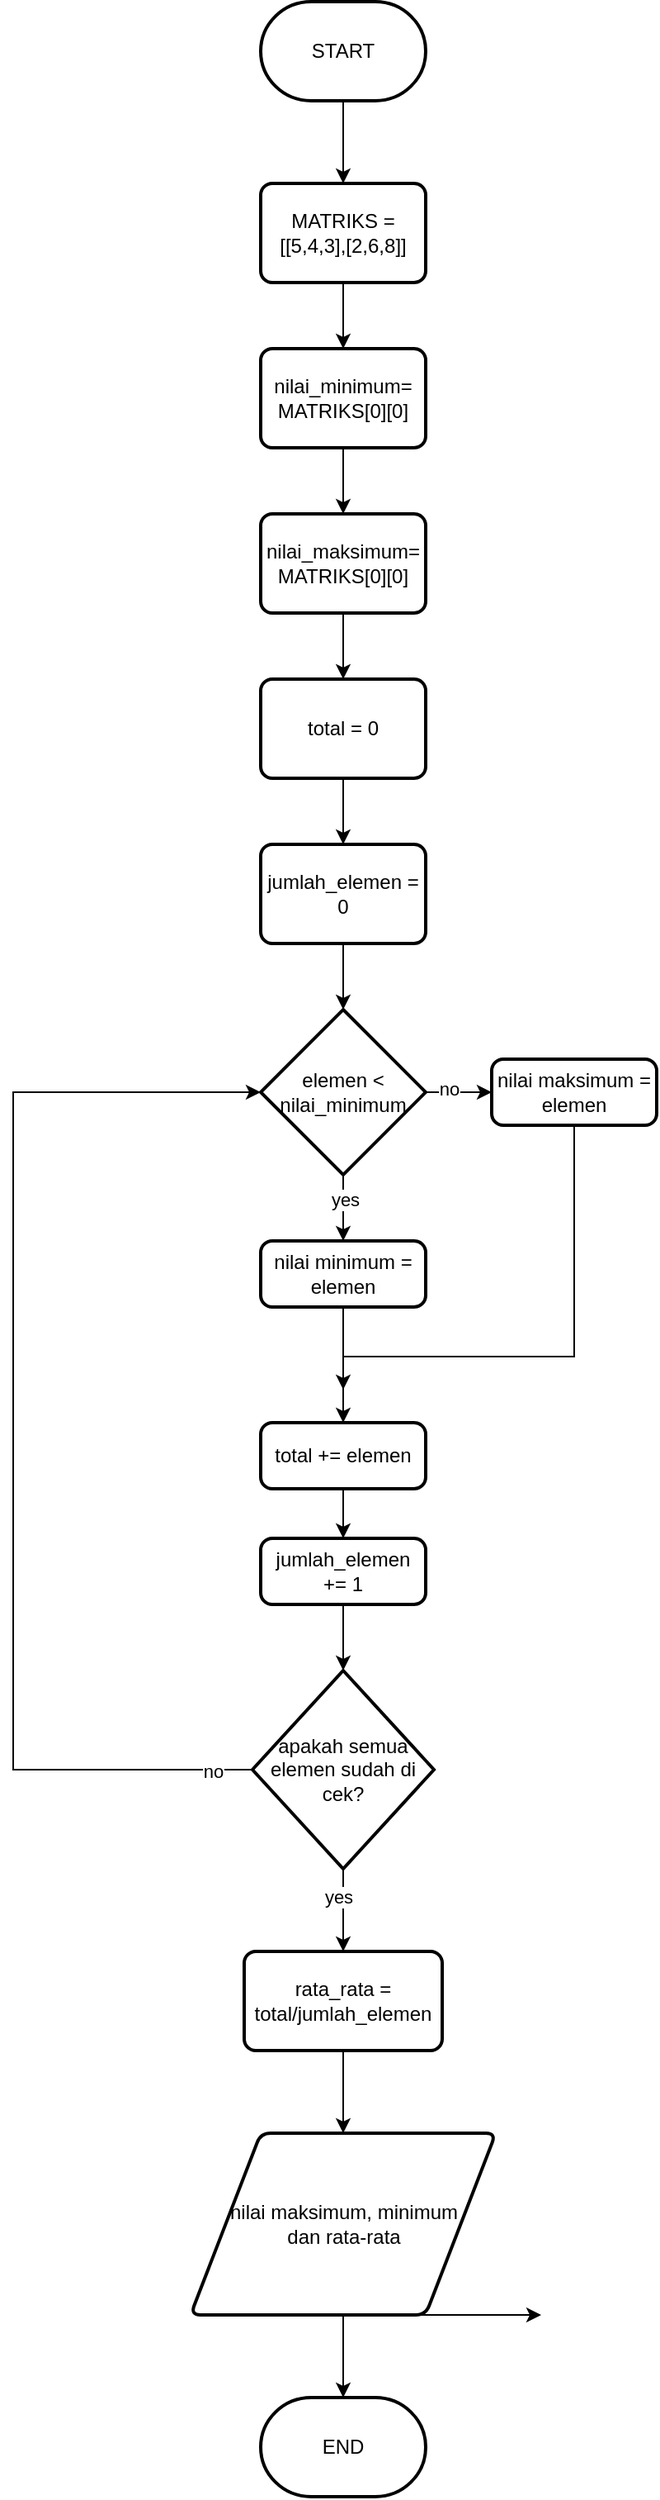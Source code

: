<mxfile version="26.0.16">
  <diagram name="Page-1" id="kuo6tD_nQ_tkFxz9uGc-">
    <mxGraphModel dx="281" dy="661" grid="1" gridSize="10" guides="1" tooltips="1" connect="1" arrows="1" fold="1" page="1" pageScale="1" pageWidth="900" pageHeight="1600" math="0" shadow="0">
      <root>
        <mxCell id="0" />
        <mxCell id="1" parent="0" />
        <mxCell id="Eftpw57xhorfW3NbSuMg-4" value="" style="edgeStyle=orthogonalEdgeStyle;rounded=0;orthogonalLoop=1;jettySize=auto;html=1;" edge="1" parent="1" source="Eftpw57xhorfW3NbSuMg-1" target="Eftpw57xhorfW3NbSuMg-3">
          <mxGeometry relative="1" as="geometry" />
        </mxCell>
        <mxCell id="Eftpw57xhorfW3NbSuMg-1" value="START" style="strokeWidth=2;html=1;shape=mxgraph.flowchart.terminator;whiteSpace=wrap;" vertex="1" parent="1">
          <mxGeometry x="450" y="40" width="100" height="60" as="geometry" />
        </mxCell>
        <mxCell id="Eftpw57xhorfW3NbSuMg-2" value="END" style="strokeWidth=2;html=1;shape=mxgraph.flowchart.terminator;whiteSpace=wrap;" vertex="1" parent="1">
          <mxGeometry x="450" y="1490" width="100" height="60" as="geometry" />
        </mxCell>
        <mxCell id="Eftpw57xhorfW3NbSuMg-8" value="" style="edgeStyle=orthogonalEdgeStyle;rounded=0;orthogonalLoop=1;jettySize=auto;html=1;" edge="1" parent="1" source="Eftpw57xhorfW3NbSuMg-3" target="Eftpw57xhorfW3NbSuMg-6">
          <mxGeometry relative="1" as="geometry" />
        </mxCell>
        <mxCell id="Eftpw57xhorfW3NbSuMg-3" value="MATRIKS =[[5,4,3],[2,6,8]]" style="rounded=1;whiteSpace=wrap;html=1;absoluteArcSize=1;arcSize=14;strokeWidth=2;" vertex="1" parent="1">
          <mxGeometry x="450" y="150" width="100" height="60" as="geometry" />
        </mxCell>
        <mxCell id="Eftpw57xhorfW3NbSuMg-9" value="" style="edgeStyle=orthogonalEdgeStyle;rounded=0;orthogonalLoop=1;jettySize=auto;html=1;" edge="1" parent="1" source="Eftpw57xhorfW3NbSuMg-6" target="Eftpw57xhorfW3NbSuMg-7">
          <mxGeometry relative="1" as="geometry" />
        </mxCell>
        <mxCell id="Eftpw57xhorfW3NbSuMg-6" value="nilai_minimum= MATRIKS[0][0]" style="rounded=1;whiteSpace=wrap;html=1;absoluteArcSize=1;arcSize=14;strokeWidth=2;" vertex="1" parent="1">
          <mxGeometry x="450" y="250" width="100" height="60" as="geometry" />
        </mxCell>
        <mxCell id="Eftpw57xhorfW3NbSuMg-12" value="" style="edgeStyle=orthogonalEdgeStyle;rounded=0;orthogonalLoop=1;jettySize=auto;html=1;" edge="1" parent="1" source="Eftpw57xhorfW3NbSuMg-7" target="Eftpw57xhorfW3NbSuMg-11">
          <mxGeometry relative="1" as="geometry" />
        </mxCell>
        <mxCell id="Eftpw57xhorfW3NbSuMg-7" value="nilai_maksimum= MATRIKS[0][0]" style="rounded=1;whiteSpace=wrap;html=1;absoluteArcSize=1;arcSize=14;strokeWidth=2;" vertex="1" parent="1">
          <mxGeometry x="450" y="350" width="100" height="60" as="geometry" />
        </mxCell>
        <mxCell id="Eftpw57xhorfW3NbSuMg-15" value="" style="edgeStyle=orthogonalEdgeStyle;rounded=0;orthogonalLoop=1;jettySize=auto;html=1;entryX=0.5;entryY=0;entryDx=0;entryDy=0;entryPerimeter=0;" edge="1" parent="1" source="Eftpw57xhorfW3NbSuMg-10" target="Eftpw57xhorfW3NbSuMg-21">
          <mxGeometry relative="1" as="geometry">
            <mxPoint x="500" y="650" as="targetPoint" />
          </mxGeometry>
        </mxCell>
        <mxCell id="Eftpw57xhorfW3NbSuMg-10" value="jumlah_elemen = 0" style="rounded=1;whiteSpace=wrap;html=1;absoluteArcSize=1;arcSize=14;strokeWidth=2;" vertex="1" parent="1">
          <mxGeometry x="450" y="550" width="100" height="60" as="geometry" />
        </mxCell>
        <mxCell id="Eftpw57xhorfW3NbSuMg-13" value="" style="edgeStyle=orthogonalEdgeStyle;rounded=0;orthogonalLoop=1;jettySize=auto;html=1;" edge="1" parent="1" source="Eftpw57xhorfW3NbSuMg-11" target="Eftpw57xhorfW3NbSuMg-10">
          <mxGeometry relative="1" as="geometry" />
        </mxCell>
        <mxCell id="Eftpw57xhorfW3NbSuMg-11" value="total = 0" style="rounded=1;whiteSpace=wrap;html=1;absoluteArcSize=1;arcSize=14;strokeWidth=2;" vertex="1" parent="1">
          <mxGeometry x="450" y="450" width="100" height="60" as="geometry" />
        </mxCell>
        <mxCell id="Eftpw57xhorfW3NbSuMg-23" value="" style="edgeStyle=orthogonalEdgeStyle;rounded=0;orthogonalLoop=1;jettySize=auto;html=1;" edge="1" parent="1" source="Eftpw57xhorfW3NbSuMg-21" target="Eftpw57xhorfW3NbSuMg-22">
          <mxGeometry relative="1" as="geometry" />
        </mxCell>
        <mxCell id="Eftpw57xhorfW3NbSuMg-24" value="yes" style="edgeLabel;html=1;align=center;verticalAlign=middle;resizable=0;points=[];" vertex="1" connectable="0" parent="Eftpw57xhorfW3NbSuMg-23">
          <mxGeometry x="-0.28" y="1" relative="1" as="geometry">
            <mxPoint as="offset" />
          </mxGeometry>
        </mxCell>
        <mxCell id="Eftpw57xhorfW3NbSuMg-26" value="" style="edgeStyle=orthogonalEdgeStyle;rounded=0;orthogonalLoop=1;jettySize=auto;html=1;" edge="1" parent="1" source="Eftpw57xhorfW3NbSuMg-21" target="Eftpw57xhorfW3NbSuMg-25">
          <mxGeometry relative="1" as="geometry" />
        </mxCell>
        <mxCell id="Eftpw57xhorfW3NbSuMg-27" value="no" style="edgeLabel;html=1;align=center;verticalAlign=middle;resizable=0;points=[];" vertex="1" connectable="0" parent="Eftpw57xhorfW3NbSuMg-26">
          <mxGeometry x="-0.31" y="2" relative="1" as="geometry">
            <mxPoint as="offset" />
          </mxGeometry>
        </mxCell>
        <mxCell id="Eftpw57xhorfW3NbSuMg-21" value="elemen &amp;lt; nilai_minimum" style="strokeWidth=2;html=1;shape=mxgraph.flowchart.decision;whiteSpace=wrap;" vertex="1" parent="1">
          <mxGeometry x="450" y="650" width="100" height="100" as="geometry" />
        </mxCell>
        <mxCell id="Eftpw57xhorfW3NbSuMg-22" value="nilai minimum = elemen" style="rounded=1;whiteSpace=wrap;html=1;absoluteArcSize=1;arcSize=14;strokeWidth=2;" vertex="1" parent="1">
          <mxGeometry x="450" y="790" width="100" height="40" as="geometry" />
        </mxCell>
        <mxCell id="Eftpw57xhorfW3NbSuMg-25" value="nilai maksimum = elemen" style="rounded=1;whiteSpace=wrap;html=1;absoluteArcSize=1;arcSize=14;strokeWidth=2;" vertex="1" parent="1">
          <mxGeometry x="590" y="680" width="100" height="40" as="geometry" />
        </mxCell>
        <mxCell id="Eftpw57xhorfW3NbSuMg-28" value="" style="endArrow=classic;html=1;rounded=0;exitX=0.5;exitY=1;exitDx=0;exitDy=0;entryX=0.5;entryY=0;entryDx=0;entryDy=0;" edge="1" parent="1" source="Eftpw57xhorfW3NbSuMg-22" target="Eftpw57xhorfW3NbSuMg-30">
          <mxGeometry width="50" height="50" relative="1" as="geometry">
            <mxPoint x="560" y="890" as="sourcePoint" />
            <mxPoint x="500" y="910" as="targetPoint" />
          </mxGeometry>
        </mxCell>
        <mxCell id="Eftpw57xhorfW3NbSuMg-29" value="" style="endArrow=classic;html=1;rounded=0;exitX=0.5;exitY=1;exitDx=0;exitDy=0;" edge="1" parent="1" source="Eftpw57xhorfW3NbSuMg-25">
          <mxGeometry width="50" height="50" relative="1" as="geometry">
            <mxPoint x="640" y="770" as="sourcePoint" />
            <mxPoint x="500" y="880" as="targetPoint" />
            <Array as="points">
              <mxPoint x="640" y="860" />
              <mxPoint x="500" y="860" />
            </Array>
          </mxGeometry>
        </mxCell>
        <mxCell id="Eftpw57xhorfW3NbSuMg-32" value="" style="edgeStyle=orthogonalEdgeStyle;rounded=0;orthogonalLoop=1;jettySize=auto;html=1;" edge="1" parent="1" source="Eftpw57xhorfW3NbSuMg-30" target="Eftpw57xhorfW3NbSuMg-31">
          <mxGeometry relative="1" as="geometry" />
        </mxCell>
        <mxCell id="Eftpw57xhorfW3NbSuMg-30" value="total += elemen&lt;span style=&quot;color: rgba(0, 0, 0, 0); font-family: monospace; font-size: 0px; text-align: start; text-wrap-mode: nowrap;&quot;&gt;%3CmxGraphModel%3E%3Croot%3E%3CmxCell%20id%3D%220%22%2F%3E%3CmxCell%20id%3D%221%22%20parent%3D%220%22%2F%3E%3CmxCell%20id%3D%222%22%20value%3D%22nilai%20minimum%20%3D%20elemen%22%20style%3D%22rounded%3D1%3BwhiteSpace%3Dwrap%3Bhtml%3D1%3BabsoluteArcSize%3D1%3BarcSize%3D14%3BstrokeWidth%3D2%3B%22%20vertex%3D%221%22%20parent%3D%221%22%3E%3CmxGeometry%20x%3D%22450%22%20y%3D%22790%22%20width%3D%22100%22%20height%3D%2240%22%20as%3D%22geometry%22%2F%3E%3C%2FmxCell%3E%3C%2Froot%3E%3C%2FmxGraphModel%3E&lt;/span&gt;" style="rounded=1;whiteSpace=wrap;html=1;absoluteArcSize=1;arcSize=14;strokeWidth=2;" vertex="1" parent="1">
          <mxGeometry x="450" y="900" width="100" height="40" as="geometry" />
        </mxCell>
        <mxCell id="Eftpw57xhorfW3NbSuMg-34" value="" style="edgeStyle=orthogonalEdgeStyle;rounded=0;orthogonalLoop=1;jettySize=auto;html=1;exitX=0.5;exitY=1;exitDx=0;exitDy=0;entryX=0.5;entryY=0;entryDx=0;entryDy=0;entryPerimeter=0;" edge="1" parent="1" source="Eftpw57xhorfW3NbSuMg-31" target="Eftpw57xhorfW3NbSuMg-35">
          <mxGeometry relative="1" as="geometry">
            <mxPoint x="620" y="1020" as="targetPoint" />
          </mxGeometry>
        </mxCell>
        <mxCell id="Eftpw57xhorfW3NbSuMg-31" value="jumlah_elemen += 1" style="rounded=1;whiteSpace=wrap;html=1;absoluteArcSize=1;arcSize=14;strokeWidth=2;" vertex="1" parent="1">
          <mxGeometry x="450" y="970" width="100" height="40" as="geometry" />
        </mxCell>
        <mxCell id="Eftpw57xhorfW3NbSuMg-44" value="" style="edgeStyle=orthogonalEdgeStyle;rounded=0;orthogonalLoop=1;jettySize=auto;html=1;" edge="1" parent="1" source="Eftpw57xhorfW3NbSuMg-33" target="Eftpw57xhorfW3NbSuMg-41">
          <mxGeometry relative="1" as="geometry" />
        </mxCell>
        <mxCell id="Eftpw57xhorfW3NbSuMg-33" value="rata_rata = total/jumlah_elemen" style="rounded=1;whiteSpace=wrap;html=1;absoluteArcSize=1;arcSize=14;strokeWidth=2;" vertex="1" parent="1">
          <mxGeometry x="440" y="1220" width="120" height="60" as="geometry" />
        </mxCell>
        <mxCell id="Eftpw57xhorfW3NbSuMg-37" value="" style="edgeStyle=orthogonalEdgeStyle;rounded=0;orthogonalLoop=1;jettySize=auto;html=1;" edge="1" parent="1" source="Eftpw57xhorfW3NbSuMg-35" target="Eftpw57xhorfW3NbSuMg-33">
          <mxGeometry relative="1" as="geometry" />
        </mxCell>
        <mxCell id="Eftpw57xhorfW3NbSuMg-38" value="yes" style="edgeLabel;html=1;align=center;verticalAlign=middle;resizable=0;points=[];" vertex="1" connectable="0" parent="Eftpw57xhorfW3NbSuMg-37">
          <mxGeometry x="-0.344" y="-3" relative="1" as="geometry">
            <mxPoint as="offset" />
          </mxGeometry>
        </mxCell>
        <mxCell id="Eftpw57xhorfW3NbSuMg-35" value="apakah semua elemen sudah di cek?" style="strokeWidth=2;html=1;shape=mxgraph.flowchart.decision;whiteSpace=wrap;" vertex="1" parent="1">
          <mxGeometry x="445" y="1050" width="110" height="120" as="geometry" />
        </mxCell>
        <mxCell id="Eftpw57xhorfW3NbSuMg-39" value="" style="endArrow=classic;html=1;rounded=0;entryX=0;entryY=0.5;entryDx=0;entryDy=0;entryPerimeter=0;exitX=0;exitY=0.5;exitDx=0;exitDy=0;exitPerimeter=0;" edge="1" parent="1" source="Eftpw57xhorfW3NbSuMg-35" target="Eftpw57xhorfW3NbSuMg-21">
          <mxGeometry width="50" height="50" relative="1" as="geometry">
            <mxPoint x="230" y="800" as="sourcePoint" />
            <mxPoint x="580" y="940" as="targetPoint" />
            <Array as="points">
              <mxPoint x="300" y="1110" />
              <mxPoint x="300" y="700" />
            </Array>
          </mxGeometry>
        </mxCell>
        <mxCell id="Eftpw57xhorfW3NbSuMg-40" value="no" style="edgeLabel;html=1;align=center;verticalAlign=middle;resizable=0;points=[];" vertex="1" connectable="0" parent="Eftpw57xhorfW3NbSuMg-39">
          <mxGeometry x="-0.931" y="1" relative="1" as="geometry">
            <mxPoint as="offset" />
          </mxGeometry>
        </mxCell>
        <mxCell id="Eftpw57xhorfW3NbSuMg-46" value="" style="edgeStyle=orthogonalEdgeStyle;rounded=0;orthogonalLoop=1;jettySize=auto;html=1;" edge="1" parent="1" source="Eftpw57xhorfW3NbSuMg-41" target="Eftpw57xhorfW3NbSuMg-2">
          <mxGeometry relative="1" as="geometry" />
        </mxCell>
        <mxCell id="Eftpw57xhorfW3NbSuMg-41" value="nilai maksimum, minimum dan rata-rata" style="shape=parallelogram;html=1;strokeWidth=2;perimeter=parallelogramPerimeter;whiteSpace=wrap;rounded=1;arcSize=12;size=0.23;spacingLeft=20;spacingRight=20;" vertex="1" parent="1">
          <mxGeometry x="407.5" y="1330" width="185" height="110" as="geometry" />
        </mxCell>
        <mxCell id="Eftpw57xhorfW3NbSuMg-45" value="" style="endArrow=classic;html=1;rounded=0;exitX=0.75;exitY=1;exitDx=0;exitDy=0;" edge="1" parent="1" source="Eftpw57xhorfW3NbSuMg-41">
          <mxGeometry width="50" height="50" relative="1" as="geometry">
            <mxPoint x="510" y="1290" as="sourcePoint" />
            <mxPoint x="620" y="1440" as="targetPoint" />
          </mxGeometry>
        </mxCell>
      </root>
    </mxGraphModel>
  </diagram>
</mxfile>
